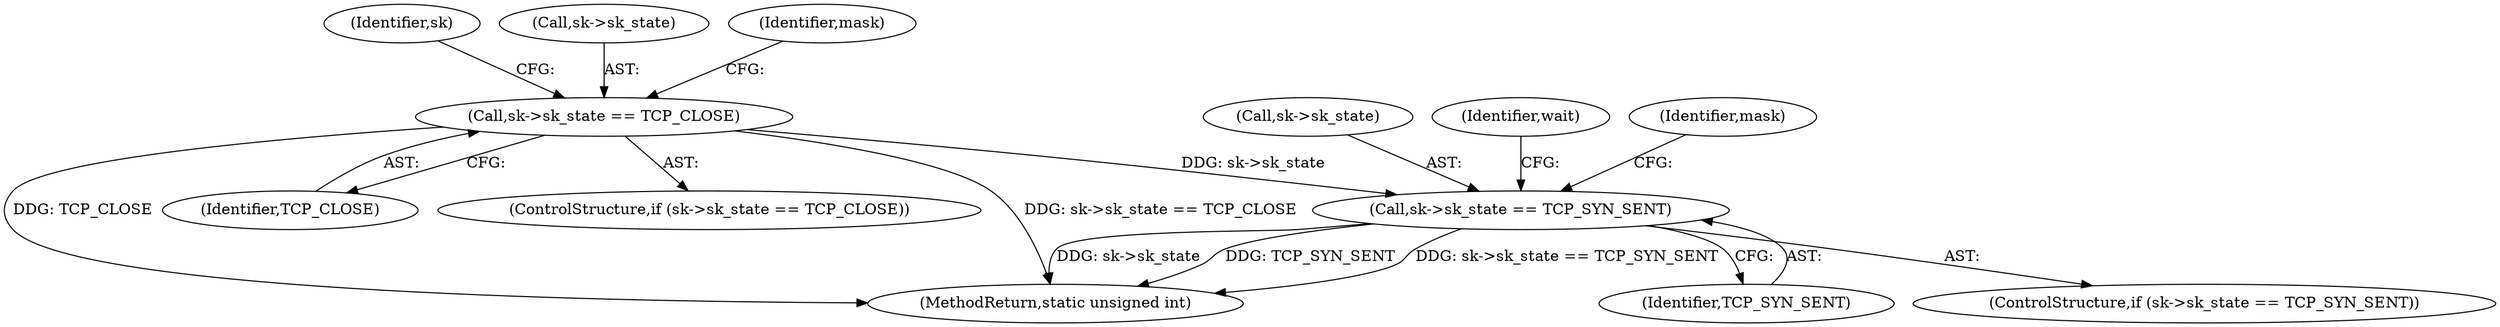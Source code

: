 digraph "0_linux_7d267278a9ece963d77eefec61630223fce08c6c_1@pointer" {
"1000190" [label="(Call,sk->sk_state == TCP_CLOSE)"];
"1000199" [label="(Call,sk->sk_state == TCP_SYN_SENT)"];
"1000199" [label="(Call,sk->sk_state == TCP_SYN_SENT)"];
"1000205" [label="(Identifier,mask)"];
"1000203" [label="(Identifier,TCP_SYN_SENT)"];
"1000200" [label="(Call,sk->sk_state)"];
"1000194" [label="(Identifier,TCP_CLOSE)"];
"1000201" [label="(Identifier,sk)"];
"1000270" [label="(MethodReturn,static unsigned int)"];
"1000189" [label="(ControlStructure,if (sk->sk_state == TCP_CLOSE))"];
"1000191" [label="(Call,sk->sk_state)"];
"1000196" [label="(Identifier,mask)"];
"1000210" [label="(Identifier,wait)"];
"1000190" [label="(Call,sk->sk_state == TCP_CLOSE)"];
"1000198" [label="(ControlStructure,if (sk->sk_state == TCP_SYN_SENT))"];
"1000190" -> "1000189"  [label="AST: "];
"1000190" -> "1000194"  [label="CFG: "];
"1000191" -> "1000190"  [label="AST: "];
"1000194" -> "1000190"  [label="AST: "];
"1000196" -> "1000190"  [label="CFG: "];
"1000201" -> "1000190"  [label="CFG: "];
"1000190" -> "1000270"  [label="DDG: TCP_CLOSE"];
"1000190" -> "1000270"  [label="DDG: sk->sk_state == TCP_CLOSE"];
"1000190" -> "1000199"  [label="DDG: sk->sk_state"];
"1000199" -> "1000198"  [label="AST: "];
"1000199" -> "1000203"  [label="CFG: "];
"1000200" -> "1000199"  [label="AST: "];
"1000203" -> "1000199"  [label="AST: "];
"1000205" -> "1000199"  [label="CFG: "];
"1000210" -> "1000199"  [label="CFG: "];
"1000199" -> "1000270"  [label="DDG: sk->sk_state"];
"1000199" -> "1000270"  [label="DDG: TCP_SYN_SENT"];
"1000199" -> "1000270"  [label="DDG: sk->sk_state == TCP_SYN_SENT"];
}

